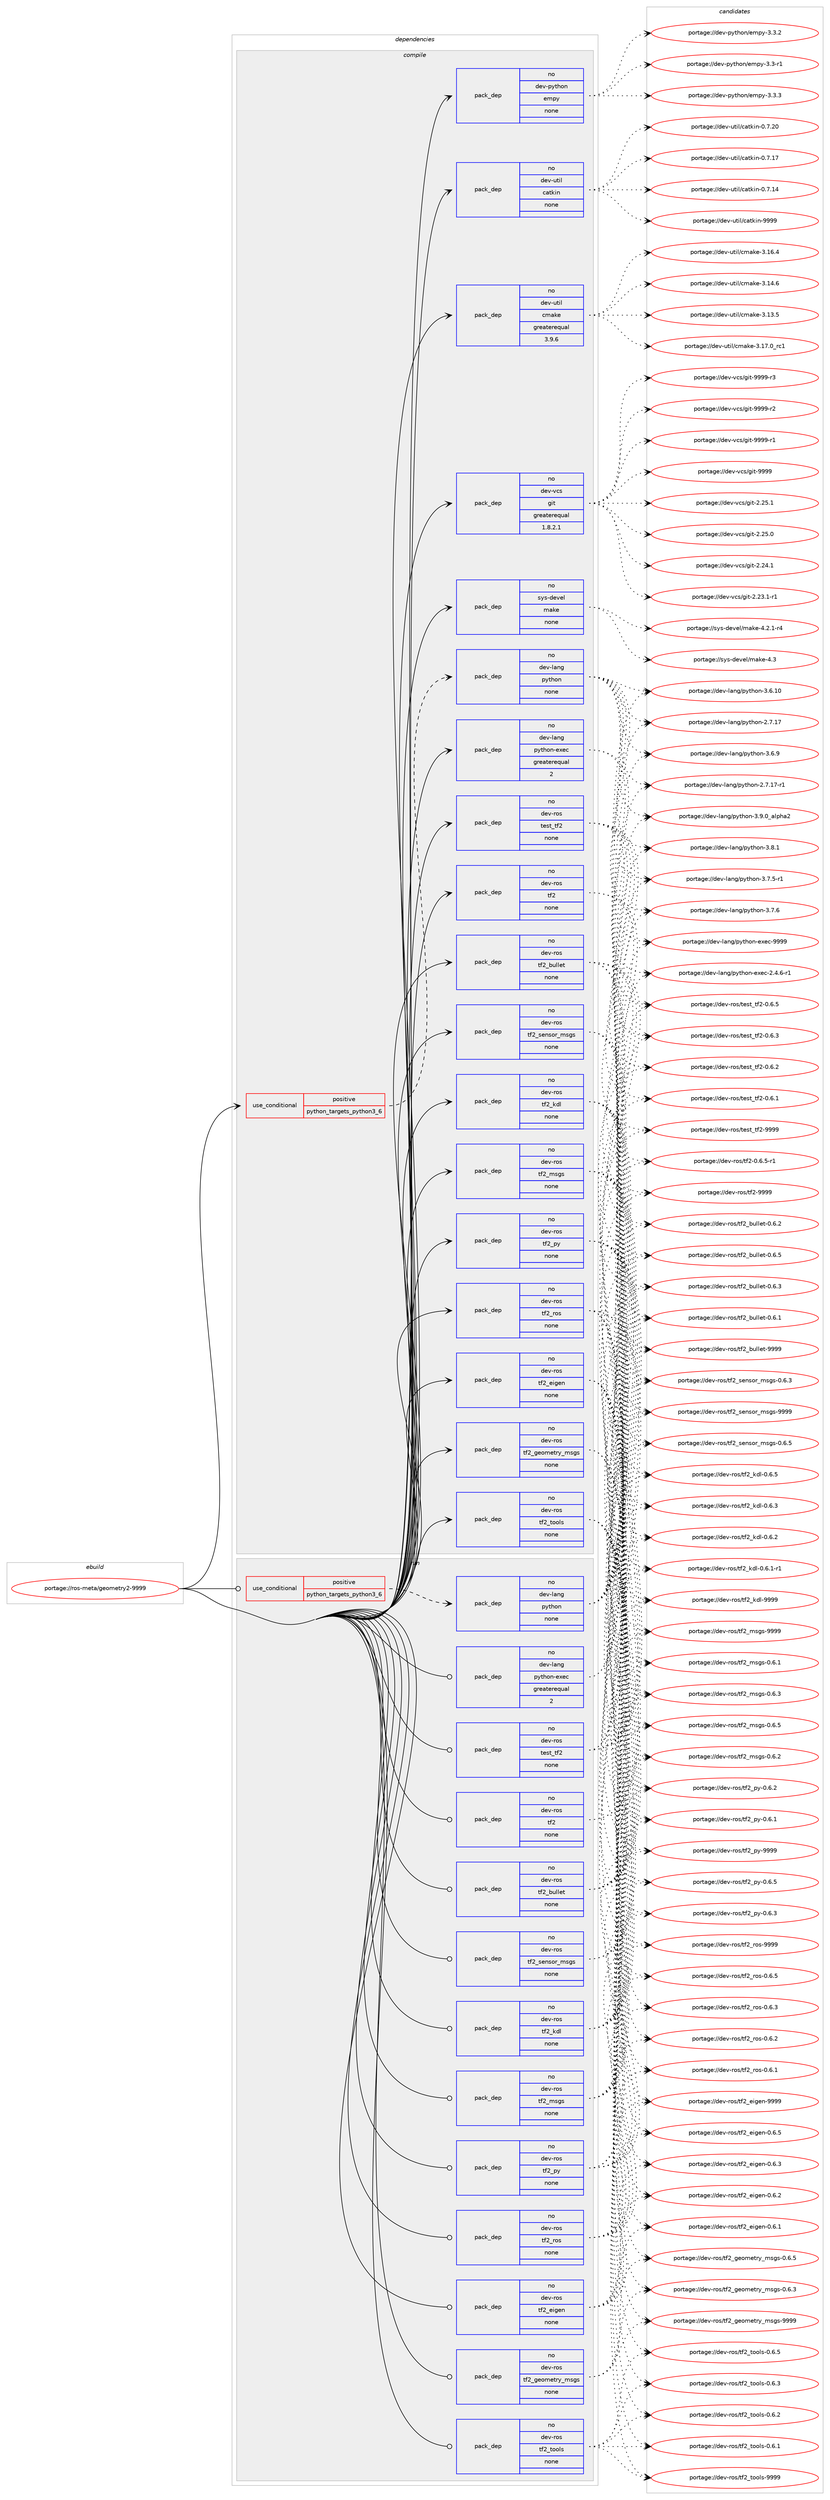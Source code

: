 digraph prolog {

# *************
# Graph options
# *************

newrank=true;
concentrate=true;
compound=true;
graph [rankdir=LR,fontname=Helvetica,fontsize=10,ranksep=1.5];#, ranksep=2.5, nodesep=0.2];
edge  [arrowhead=vee];
node  [fontname=Helvetica,fontsize=10];

# **********
# The ebuild
# **********

subgraph cluster_leftcol {
color=gray;
rank=same;
label=<<i>ebuild</i>>;
id [label="portage://ros-meta/geometry2-9999", color=red, width=4, href="../ros-meta/geometry2-9999.svg"];
}

# ****************
# The dependencies
# ****************

subgraph cluster_midcol {
color=gray;
label=<<i>dependencies</i>>;
subgraph cluster_compile {
fillcolor="#eeeeee";
style=filled;
label=<<i>compile</i>>;
subgraph cond14312 {
dependency70875 [label=<<TABLE BORDER="0" CELLBORDER="1" CELLSPACING="0" CELLPADDING="4"><TR><TD ROWSPAN="3" CELLPADDING="10">use_conditional</TD></TR><TR><TD>positive</TD></TR><TR><TD>python_targets_python3_6</TD></TR></TABLE>>, shape=none, color=red];
subgraph pack55123 {
dependency70876 [label=<<TABLE BORDER="0" CELLBORDER="1" CELLSPACING="0" CELLPADDING="4" WIDTH="220"><TR><TD ROWSPAN="6" CELLPADDING="30">pack_dep</TD></TR><TR><TD WIDTH="110">no</TD></TR><TR><TD>dev-lang</TD></TR><TR><TD>python</TD></TR><TR><TD>none</TD></TR><TR><TD></TD></TR></TABLE>>, shape=none, color=blue];
}
dependency70875:e -> dependency70876:w [weight=20,style="dashed",arrowhead="vee"];
}
id:e -> dependency70875:w [weight=20,style="solid",arrowhead="vee"];
subgraph pack55124 {
dependency70877 [label=<<TABLE BORDER="0" CELLBORDER="1" CELLSPACING="0" CELLPADDING="4" WIDTH="220"><TR><TD ROWSPAN="6" CELLPADDING="30">pack_dep</TD></TR><TR><TD WIDTH="110">no</TD></TR><TR><TD>dev-lang</TD></TR><TR><TD>python-exec</TD></TR><TR><TD>greaterequal</TD></TR><TR><TD>2</TD></TR></TABLE>>, shape=none, color=blue];
}
id:e -> dependency70877:w [weight=20,style="solid",arrowhead="vee"];
subgraph pack55125 {
dependency70878 [label=<<TABLE BORDER="0" CELLBORDER="1" CELLSPACING="0" CELLPADDING="4" WIDTH="220"><TR><TD ROWSPAN="6" CELLPADDING="30">pack_dep</TD></TR><TR><TD WIDTH="110">no</TD></TR><TR><TD>dev-python</TD></TR><TR><TD>empy</TD></TR><TR><TD>none</TD></TR><TR><TD></TD></TR></TABLE>>, shape=none, color=blue];
}
id:e -> dependency70878:w [weight=20,style="solid",arrowhead="vee"];
subgraph pack55126 {
dependency70879 [label=<<TABLE BORDER="0" CELLBORDER="1" CELLSPACING="0" CELLPADDING="4" WIDTH="220"><TR><TD ROWSPAN="6" CELLPADDING="30">pack_dep</TD></TR><TR><TD WIDTH="110">no</TD></TR><TR><TD>dev-ros</TD></TR><TR><TD>test_tf2</TD></TR><TR><TD>none</TD></TR><TR><TD></TD></TR></TABLE>>, shape=none, color=blue];
}
id:e -> dependency70879:w [weight=20,style="solid",arrowhead="vee"];
subgraph pack55127 {
dependency70880 [label=<<TABLE BORDER="0" CELLBORDER="1" CELLSPACING="0" CELLPADDING="4" WIDTH="220"><TR><TD ROWSPAN="6" CELLPADDING="30">pack_dep</TD></TR><TR><TD WIDTH="110">no</TD></TR><TR><TD>dev-ros</TD></TR><TR><TD>tf2</TD></TR><TR><TD>none</TD></TR><TR><TD></TD></TR></TABLE>>, shape=none, color=blue];
}
id:e -> dependency70880:w [weight=20,style="solid",arrowhead="vee"];
subgraph pack55128 {
dependency70881 [label=<<TABLE BORDER="0" CELLBORDER="1" CELLSPACING="0" CELLPADDING="4" WIDTH="220"><TR><TD ROWSPAN="6" CELLPADDING="30">pack_dep</TD></TR><TR><TD WIDTH="110">no</TD></TR><TR><TD>dev-ros</TD></TR><TR><TD>tf2_bullet</TD></TR><TR><TD>none</TD></TR><TR><TD></TD></TR></TABLE>>, shape=none, color=blue];
}
id:e -> dependency70881:w [weight=20,style="solid",arrowhead="vee"];
subgraph pack55129 {
dependency70882 [label=<<TABLE BORDER="0" CELLBORDER="1" CELLSPACING="0" CELLPADDING="4" WIDTH="220"><TR><TD ROWSPAN="6" CELLPADDING="30">pack_dep</TD></TR><TR><TD WIDTH="110">no</TD></TR><TR><TD>dev-ros</TD></TR><TR><TD>tf2_eigen</TD></TR><TR><TD>none</TD></TR><TR><TD></TD></TR></TABLE>>, shape=none, color=blue];
}
id:e -> dependency70882:w [weight=20,style="solid",arrowhead="vee"];
subgraph pack55130 {
dependency70883 [label=<<TABLE BORDER="0" CELLBORDER="1" CELLSPACING="0" CELLPADDING="4" WIDTH="220"><TR><TD ROWSPAN="6" CELLPADDING="30">pack_dep</TD></TR><TR><TD WIDTH="110">no</TD></TR><TR><TD>dev-ros</TD></TR><TR><TD>tf2_geometry_msgs</TD></TR><TR><TD>none</TD></TR><TR><TD></TD></TR></TABLE>>, shape=none, color=blue];
}
id:e -> dependency70883:w [weight=20,style="solid",arrowhead="vee"];
subgraph pack55131 {
dependency70884 [label=<<TABLE BORDER="0" CELLBORDER="1" CELLSPACING="0" CELLPADDING="4" WIDTH="220"><TR><TD ROWSPAN="6" CELLPADDING="30">pack_dep</TD></TR><TR><TD WIDTH="110">no</TD></TR><TR><TD>dev-ros</TD></TR><TR><TD>tf2_kdl</TD></TR><TR><TD>none</TD></TR><TR><TD></TD></TR></TABLE>>, shape=none, color=blue];
}
id:e -> dependency70884:w [weight=20,style="solid",arrowhead="vee"];
subgraph pack55132 {
dependency70885 [label=<<TABLE BORDER="0" CELLBORDER="1" CELLSPACING="0" CELLPADDING="4" WIDTH="220"><TR><TD ROWSPAN="6" CELLPADDING="30">pack_dep</TD></TR><TR><TD WIDTH="110">no</TD></TR><TR><TD>dev-ros</TD></TR><TR><TD>tf2_msgs</TD></TR><TR><TD>none</TD></TR><TR><TD></TD></TR></TABLE>>, shape=none, color=blue];
}
id:e -> dependency70885:w [weight=20,style="solid",arrowhead="vee"];
subgraph pack55133 {
dependency70886 [label=<<TABLE BORDER="0" CELLBORDER="1" CELLSPACING="0" CELLPADDING="4" WIDTH="220"><TR><TD ROWSPAN="6" CELLPADDING="30">pack_dep</TD></TR><TR><TD WIDTH="110">no</TD></TR><TR><TD>dev-ros</TD></TR><TR><TD>tf2_py</TD></TR><TR><TD>none</TD></TR><TR><TD></TD></TR></TABLE>>, shape=none, color=blue];
}
id:e -> dependency70886:w [weight=20,style="solid",arrowhead="vee"];
subgraph pack55134 {
dependency70887 [label=<<TABLE BORDER="0" CELLBORDER="1" CELLSPACING="0" CELLPADDING="4" WIDTH="220"><TR><TD ROWSPAN="6" CELLPADDING="30">pack_dep</TD></TR><TR><TD WIDTH="110">no</TD></TR><TR><TD>dev-ros</TD></TR><TR><TD>tf2_ros</TD></TR><TR><TD>none</TD></TR><TR><TD></TD></TR></TABLE>>, shape=none, color=blue];
}
id:e -> dependency70887:w [weight=20,style="solid",arrowhead="vee"];
subgraph pack55135 {
dependency70888 [label=<<TABLE BORDER="0" CELLBORDER="1" CELLSPACING="0" CELLPADDING="4" WIDTH="220"><TR><TD ROWSPAN="6" CELLPADDING="30">pack_dep</TD></TR><TR><TD WIDTH="110">no</TD></TR><TR><TD>dev-ros</TD></TR><TR><TD>tf2_sensor_msgs</TD></TR><TR><TD>none</TD></TR><TR><TD></TD></TR></TABLE>>, shape=none, color=blue];
}
id:e -> dependency70888:w [weight=20,style="solid",arrowhead="vee"];
subgraph pack55136 {
dependency70889 [label=<<TABLE BORDER="0" CELLBORDER="1" CELLSPACING="0" CELLPADDING="4" WIDTH="220"><TR><TD ROWSPAN="6" CELLPADDING="30">pack_dep</TD></TR><TR><TD WIDTH="110">no</TD></TR><TR><TD>dev-ros</TD></TR><TR><TD>tf2_tools</TD></TR><TR><TD>none</TD></TR><TR><TD></TD></TR></TABLE>>, shape=none, color=blue];
}
id:e -> dependency70889:w [weight=20,style="solid",arrowhead="vee"];
subgraph pack55137 {
dependency70890 [label=<<TABLE BORDER="0" CELLBORDER="1" CELLSPACING="0" CELLPADDING="4" WIDTH="220"><TR><TD ROWSPAN="6" CELLPADDING="30">pack_dep</TD></TR><TR><TD WIDTH="110">no</TD></TR><TR><TD>dev-util</TD></TR><TR><TD>catkin</TD></TR><TR><TD>none</TD></TR><TR><TD></TD></TR></TABLE>>, shape=none, color=blue];
}
id:e -> dependency70890:w [weight=20,style="solid",arrowhead="vee"];
subgraph pack55138 {
dependency70891 [label=<<TABLE BORDER="0" CELLBORDER="1" CELLSPACING="0" CELLPADDING="4" WIDTH="220"><TR><TD ROWSPAN="6" CELLPADDING="30">pack_dep</TD></TR><TR><TD WIDTH="110">no</TD></TR><TR><TD>dev-util</TD></TR><TR><TD>cmake</TD></TR><TR><TD>greaterequal</TD></TR><TR><TD>3.9.6</TD></TR></TABLE>>, shape=none, color=blue];
}
id:e -> dependency70891:w [weight=20,style="solid",arrowhead="vee"];
subgraph pack55139 {
dependency70892 [label=<<TABLE BORDER="0" CELLBORDER="1" CELLSPACING="0" CELLPADDING="4" WIDTH="220"><TR><TD ROWSPAN="6" CELLPADDING="30">pack_dep</TD></TR><TR><TD WIDTH="110">no</TD></TR><TR><TD>dev-vcs</TD></TR><TR><TD>git</TD></TR><TR><TD>greaterequal</TD></TR><TR><TD>1.8.2.1</TD></TR></TABLE>>, shape=none, color=blue];
}
id:e -> dependency70892:w [weight=20,style="solid",arrowhead="vee"];
subgraph pack55140 {
dependency70893 [label=<<TABLE BORDER="0" CELLBORDER="1" CELLSPACING="0" CELLPADDING="4" WIDTH="220"><TR><TD ROWSPAN="6" CELLPADDING="30">pack_dep</TD></TR><TR><TD WIDTH="110">no</TD></TR><TR><TD>sys-devel</TD></TR><TR><TD>make</TD></TR><TR><TD>none</TD></TR><TR><TD></TD></TR></TABLE>>, shape=none, color=blue];
}
id:e -> dependency70893:w [weight=20,style="solid",arrowhead="vee"];
}
subgraph cluster_compileandrun {
fillcolor="#eeeeee";
style=filled;
label=<<i>compile and run</i>>;
}
subgraph cluster_run {
fillcolor="#eeeeee";
style=filled;
label=<<i>run</i>>;
subgraph cond14313 {
dependency70894 [label=<<TABLE BORDER="0" CELLBORDER="1" CELLSPACING="0" CELLPADDING="4"><TR><TD ROWSPAN="3" CELLPADDING="10">use_conditional</TD></TR><TR><TD>positive</TD></TR><TR><TD>python_targets_python3_6</TD></TR></TABLE>>, shape=none, color=red];
subgraph pack55141 {
dependency70895 [label=<<TABLE BORDER="0" CELLBORDER="1" CELLSPACING="0" CELLPADDING="4" WIDTH="220"><TR><TD ROWSPAN="6" CELLPADDING="30">pack_dep</TD></TR><TR><TD WIDTH="110">no</TD></TR><TR><TD>dev-lang</TD></TR><TR><TD>python</TD></TR><TR><TD>none</TD></TR><TR><TD></TD></TR></TABLE>>, shape=none, color=blue];
}
dependency70894:e -> dependency70895:w [weight=20,style="dashed",arrowhead="vee"];
}
id:e -> dependency70894:w [weight=20,style="solid",arrowhead="odot"];
subgraph pack55142 {
dependency70896 [label=<<TABLE BORDER="0" CELLBORDER="1" CELLSPACING="0" CELLPADDING="4" WIDTH="220"><TR><TD ROWSPAN="6" CELLPADDING="30">pack_dep</TD></TR><TR><TD WIDTH="110">no</TD></TR><TR><TD>dev-lang</TD></TR><TR><TD>python-exec</TD></TR><TR><TD>greaterequal</TD></TR><TR><TD>2</TD></TR></TABLE>>, shape=none, color=blue];
}
id:e -> dependency70896:w [weight=20,style="solid",arrowhead="odot"];
subgraph pack55143 {
dependency70897 [label=<<TABLE BORDER="0" CELLBORDER="1" CELLSPACING="0" CELLPADDING="4" WIDTH="220"><TR><TD ROWSPAN="6" CELLPADDING="30">pack_dep</TD></TR><TR><TD WIDTH="110">no</TD></TR><TR><TD>dev-ros</TD></TR><TR><TD>test_tf2</TD></TR><TR><TD>none</TD></TR><TR><TD></TD></TR></TABLE>>, shape=none, color=blue];
}
id:e -> dependency70897:w [weight=20,style="solid",arrowhead="odot"];
subgraph pack55144 {
dependency70898 [label=<<TABLE BORDER="0" CELLBORDER="1" CELLSPACING="0" CELLPADDING="4" WIDTH="220"><TR><TD ROWSPAN="6" CELLPADDING="30">pack_dep</TD></TR><TR><TD WIDTH="110">no</TD></TR><TR><TD>dev-ros</TD></TR><TR><TD>tf2</TD></TR><TR><TD>none</TD></TR><TR><TD></TD></TR></TABLE>>, shape=none, color=blue];
}
id:e -> dependency70898:w [weight=20,style="solid",arrowhead="odot"];
subgraph pack55145 {
dependency70899 [label=<<TABLE BORDER="0" CELLBORDER="1" CELLSPACING="0" CELLPADDING="4" WIDTH="220"><TR><TD ROWSPAN="6" CELLPADDING="30">pack_dep</TD></TR><TR><TD WIDTH="110">no</TD></TR><TR><TD>dev-ros</TD></TR><TR><TD>tf2_bullet</TD></TR><TR><TD>none</TD></TR><TR><TD></TD></TR></TABLE>>, shape=none, color=blue];
}
id:e -> dependency70899:w [weight=20,style="solid",arrowhead="odot"];
subgraph pack55146 {
dependency70900 [label=<<TABLE BORDER="0" CELLBORDER="1" CELLSPACING="0" CELLPADDING="4" WIDTH="220"><TR><TD ROWSPAN="6" CELLPADDING="30">pack_dep</TD></TR><TR><TD WIDTH="110">no</TD></TR><TR><TD>dev-ros</TD></TR><TR><TD>tf2_eigen</TD></TR><TR><TD>none</TD></TR><TR><TD></TD></TR></TABLE>>, shape=none, color=blue];
}
id:e -> dependency70900:w [weight=20,style="solid",arrowhead="odot"];
subgraph pack55147 {
dependency70901 [label=<<TABLE BORDER="0" CELLBORDER="1" CELLSPACING="0" CELLPADDING="4" WIDTH="220"><TR><TD ROWSPAN="6" CELLPADDING="30">pack_dep</TD></TR><TR><TD WIDTH="110">no</TD></TR><TR><TD>dev-ros</TD></TR><TR><TD>tf2_geometry_msgs</TD></TR><TR><TD>none</TD></TR><TR><TD></TD></TR></TABLE>>, shape=none, color=blue];
}
id:e -> dependency70901:w [weight=20,style="solid",arrowhead="odot"];
subgraph pack55148 {
dependency70902 [label=<<TABLE BORDER="0" CELLBORDER="1" CELLSPACING="0" CELLPADDING="4" WIDTH="220"><TR><TD ROWSPAN="6" CELLPADDING="30">pack_dep</TD></TR><TR><TD WIDTH="110">no</TD></TR><TR><TD>dev-ros</TD></TR><TR><TD>tf2_kdl</TD></TR><TR><TD>none</TD></TR><TR><TD></TD></TR></TABLE>>, shape=none, color=blue];
}
id:e -> dependency70902:w [weight=20,style="solid",arrowhead="odot"];
subgraph pack55149 {
dependency70903 [label=<<TABLE BORDER="0" CELLBORDER="1" CELLSPACING="0" CELLPADDING="4" WIDTH="220"><TR><TD ROWSPAN="6" CELLPADDING="30">pack_dep</TD></TR><TR><TD WIDTH="110">no</TD></TR><TR><TD>dev-ros</TD></TR><TR><TD>tf2_msgs</TD></TR><TR><TD>none</TD></TR><TR><TD></TD></TR></TABLE>>, shape=none, color=blue];
}
id:e -> dependency70903:w [weight=20,style="solid",arrowhead="odot"];
subgraph pack55150 {
dependency70904 [label=<<TABLE BORDER="0" CELLBORDER="1" CELLSPACING="0" CELLPADDING="4" WIDTH="220"><TR><TD ROWSPAN="6" CELLPADDING="30">pack_dep</TD></TR><TR><TD WIDTH="110">no</TD></TR><TR><TD>dev-ros</TD></TR><TR><TD>tf2_py</TD></TR><TR><TD>none</TD></TR><TR><TD></TD></TR></TABLE>>, shape=none, color=blue];
}
id:e -> dependency70904:w [weight=20,style="solid",arrowhead="odot"];
subgraph pack55151 {
dependency70905 [label=<<TABLE BORDER="0" CELLBORDER="1" CELLSPACING="0" CELLPADDING="4" WIDTH="220"><TR><TD ROWSPAN="6" CELLPADDING="30">pack_dep</TD></TR><TR><TD WIDTH="110">no</TD></TR><TR><TD>dev-ros</TD></TR><TR><TD>tf2_ros</TD></TR><TR><TD>none</TD></TR><TR><TD></TD></TR></TABLE>>, shape=none, color=blue];
}
id:e -> dependency70905:w [weight=20,style="solid",arrowhead="odot"];
subgraph pack55152 {
dependency70906 [label=<<TABLE BORDER="0" CELLBORDER="1" CELLSPACING="0" CELLPADDING="4" WIDTH="220"><TR><TD ROWSPAN="6" CELLPADDING="30">pack_dep</TD></TR><TR><TD WIDTH="110">no</TD></TR><TR><TD>dev-ros</TD></TR><TR><TD>tf2_sensor_msgs</TD></TR><TR><TD>none</TD></TR><TR><TD></TD></TR></TABLE>>, shape=none, color=blue];
}
id:e -> dependency70906:w [weight=20,style="solid",arrowhead="odot"];
subgraph pack55153 {
dependency70907 [label=<<TABLE BORDER="0" CELLBORDER="1" CELLSPACING="0" CELLPADDING="4" WIDTH="220"><TR><TD ROWSPAN="6" CELLPADDING="30">pack_dep</TD></TR><TR><TD WIDTH="110">no</TD></TR><TR><TD>dev-ros</TD></TR><TR><TD>tf2_tools</TD></TR><TR><TD>none</TD></TR><TR><TD></TD></TR></TABLE>>, shape=none, color=blue];
}
id:e -> dependency70907:w [weight=20,style="solid",arrowhead="odot"];
}
}

# **************
# The candidates
# **************

subgraph cluster_choices {
rank=same;
color=gray;
label=<<i>candidates</i>>;

subgraph choice55123 {
color=black;
nodesep=1;
choice10010111845108971101034711212111610411111045514657464895971081121049750 [label="portage://dev-lang/python-3.9.0_alpha2", color=red, width=4,href="../dev-lang/python-3.9.0_alpha2.svg"];
choice100101118451089711010347112121116104111110455146564649 [label="portage://dev-lang/python-3.8.1", color=red, width=4,href="../dev-lang/python-3.8.1.svg"];
choice100101118451089711010347112121116104111110455146554654 [label="portage://dev-lang/python-3.7.6", color=red, width=4,href="../dev-lang/python-3.7.6.svg"];
choice1001011184510897110103471121211161041111104551465546534511449 [label="portage://dev-lang/python-3.7.5-r1", color=red, width=4,href="../dev-lang/python-3.7.5-r1.svg"];
choice100101118451089711010347112121116104111110455146544657 [label="portage://dev-lang/python-3.6.9", color=red, width=4,href="../dev-lang/python-3.6.9.svg"];
choice10010111845108971101034711212111610411111045514654464948 [label="portage://dev-lang/python-3.6.10", color=red, width=4,href="../dev-lang/python-3.6.10.svg"];
choice100101118451089711010347112121116104111110455046554649554511449 [label="portage://dev-lang/python-2.7.17-r1", color=red, width=4,href="../dev-lang/python-2.7.17-r1.svg"];
choice10010111845108971101034711212111610411111045504655464955 [label="portage://dev-lang/python-2.7.17", color=red, width=4,href="../dev-lang/python-2.7.17.svg"];
dependency70876:e -> choice10010111845108971101034711212111610411111045514657464895971081121049750:w [style=dotted,weight="100"];
dependency70876:e -> choice100101118451089711010347112121116104111110455146564649:w [style=dotted,weight="100"];
dependency70876:e -> choice100101118451089711010347112121116104111110455146554654:w [style=dotted,weight="100"];
dependency70876:e -> choice1001011184510897110103471121211161041111104551465546534511449:w [style=dotted,weight="100"];
dependency70876:e -> choice100101118451089711010347112121116104111110455146544657:w [style=dotted,weight="100"];
dependency70876:e -> choice10010111845108971101034711212111610411111045514654464948:w [style=dotted,weight="100"];
dependency70876:e -> choice100101118451089711010347112121116104111110455046554649554511449:w [style=dotted,weight="100"];
dependency70876:e -> choice10010111845108971101034711212111610411111045504655464955:w [style=dotted,weight="100"];
}
subgraph choice55124 {
color=black;
nodesep=1;
choice10010111845108971101034711212111610411111045101120101994557575757 [label="portage://dev-lang/python-exec-9999", color=red, width=4,href="../dev-lang/python-exec-9999.svg"];
choice10010111845108971101034711212111610411111045101120101994550465246544511449 [label="portage://dev-lang/python-exec-2.4.6-r1", color=red, width=4,href="../dev-lang/python-exec-2.4.6-r1.svg"];
dependency70877:e -> choice10010111845108971101034711212111610411111045101120101994557575757:w [style=dotted,weight="100"];
dependency70877:e -> choice10010111845108971101034711212111610411111045101120101994550465246544511449:w [style=dotted,weight="100"];
}
subgraph choice55125 {
color=black;
nodesep=1;
choice1001011184511212111610411111047101109112121455146514651 [label="portage://dev-python/empy-3.3.3", color=red, width=4,href="../dev-python/empy-3.3.3.svg"];
choice1001011184511212111610411111047101109112121455146514650 [label="portage://dev-python/empy-3.3.2", color=red, width=4,href="../dev-python/empy-3.3.2.svg"];
choice1001011184511212111610411111047101109112121455146514511449 [label="portage://dev-python/empy-3.3-r1", color=red, width=4,href="../dev-python/empy-3.3-r1.svg"];
dependency70878:e -> choice1001011184511212111610411111047101109112121455146514651:w [style=dotted,weight="100"];
dependency70878:e -> choice1001011184511212111610411111047101109112121455146514650:w [style=dotted,weight="100"];
dependency70878:e -> choice1001011184511212111610411111047101109112121455146514511449:w [style=dotted,weight="100"];
}
subgraph choice55126 {
color=black;
nodesep=1;
choice100101118451141111154711610111511695116102504557575757 [label="portage://dev-ros/test_tf2-9999", color=red, width=4,href="../dev-ros/test_tf2-9999.svg"];
choice10010111845114111115471161011151169511610250454846544653 [label="portage://dev-ros/test_tf2-0.6.5", color=red, width=4,href="../dev-ros/test_tf2-0.6.5.svg"];
choice10010111845114111115471161011151169511610250454846544651 [label="portage://dev-ros/test_tf2-0.6.3", color=red, width=4,href="../dev-ros/test_tf2-0.6.3.svg"];
choice10010111845114111115471161011151169511610250454846544650 [label="portage://dev-ros/test_tf2-0.6.2", color=red, width=4,href="../dev-ros/test_tf2-0.6.2.svg"];
choice10010111845114111115471161011151169511610250454846544649 [label="portage://dev-ros/test_tf2-0.6.1", color=red, width=4,href="../dev-ros/test_tf2-0.6.1.svg"];
dependency70879:e -> choice100101118451141111154711610111511695116102504557575757:w [style=dotted,weight="100"];
dependency70879:e -> choice10010111845114111115471161011151169511610250454846544653:w [style=dotted,weight="100"];
dependency70879:e -> choice10010111845114111115471161011151169511610250454846544651:w [style=dotted,weight="100"];
dependency70879:e -> choice10010111845114111115471161011151169511610250454846544650:w [style=dotted,weight="100"];
dependency70879:e -> choice10010111845114111115471161011151169511610250454846544649:w [style=dotted,weight="100"];
}
subgraph choice55127 {
color=black;
nodesep=1;
choice1001011184511411111547116102504557575757 [label="portage://dev-ros/tf2-9999", color=red, width=4,href="../dev-ros/tf2-9999.svg"];
choice1001011184511411111547116102504548465446534511449 [label="portage://dev-ros/tf2-0.6.5-r1", color=red, width=4,href="../dev-ros/tf2-0.6.5-r1.svg"];
dependency70880:e -> choice1001011184511411111547116102504557575757:w [style=dotted,weight="100"];
dependency70880:e -> choice1001011184511411111547116102504548465446534511449:w [style=dotted,weight="100"];
}
subgraph choice55128 {
color=black;
nodesep=1;
choice10010111845114111115471161025095981171081081011164557575757 [label="portage://dev-ros/tf2_bullet-9999", color=red, width=4,href="../dev-ros/tf2_bullet-9999.svg"];
choice1001011184511411111547116102509598117108108101116454846544653 [label="portage://dev-ros/tf2_bullet-0.6.5", color=red, width=4,href="../dev-ros/tf2_bullet-0.6.5.svg"];
choice1001011184511411111547116102509598117108108101116454846544651 [label="portage://dev-ros/tf2_bullet-0.6.3", color=red, width=4,href="../dev-ros/tf2_bullet-0.6.3.svg"];
choice1001011184511411111547116102509598117108108101116454846544650 [label="portage://dev-ros/tf2_bullet-0.6.2", color=red, width=4,href="../dev-ros/tf2_bullet-0.6.2.svg"];
choice1001011184511411111547116102509598117108108101116454846544649 [label="portage://dev-ros/tf2_bullet-0.6.1", color=red, width=4,href="../dev-ros/tf2_bullet-0.6.1.svg"];
dependency70881:e -> choice10010111845114111115471161025095981171081081011164557575757:w [style=dotted,weight="100"];
dependency70881:e -> choice1001011184511411111547116102509598117108108101116454846544653:w [style=dotted,weight="100"];
dependency70881:e -> choice1001011184511411111547116102509598117108108101116454846544651:w [style=dotted,weight="100"];
dependency70881:e -> choice1001011184511411111547116102509598117108108101116454846544650:w [style=dotted,weight="100"];
dependency70881:e -> choice1001011184511411111547116102509598117108108101116454846544649:w [style=dotted,weight="100"];
}
subgraph choice55129 {
color=black;
nodesep=1;
choice100101118451141111154711610250951011051031011104557575757 [label="portage://dev-ros/tf2_eigen-9999", color=red, width=4,href="../dev-ros/tf2_eigen-9999.svg"];
choice10010111845114111115471161025095101105103101110454846544653 [label="portage://dev-ros/tf2_eigen-0.6.5", color=red, width=4,href="../dev-ros/tf2_eigen-0.6.5.svg"];
choice10010111845114111115471161025095101105103101110454846544651 [label="portage://dev-ros/tf2_eigen-0.6.3", color=red, width=4,href="../dev-ros/tf2_eigen-0.6.3.svg"];
choice10010111845114111115471161025095101105103101110454846544650 [label="portage://dev-ros/tf2_eigen-0.6.2", color=red, width=4,href="../dev-ros/tf2_eigen-0.6.2.svg"];
choice10010111845114111115471161025095101105103101110454846544649 [label="portage://dev-ros/tf2_eigen-0.6.1", color=red, width=4,href="../dev-ros/tf2_eigen-0.6.1.svg"];
dependency70882:e -> choice100101118451141111154711610250951011051031011104557575757:w [style=dotted,weight="100"];
dependency70882:e -> choice10010111845114111115471161025095101105103101110454846544653:w [style=dotted,weight="100"];
dependency70882:e -> choice10010111845114111115471161025095101105103101110454846544651:w [style=dotted,weight="100"];
dependency70882:e -> choice10010111845114111115471161025095101105103101110454846544650:w [style=dotted,weight="100"];
dependency70882:e -> choice10010111845114111115471161025095101105103101110454846544649:w [style=dotted,weight="100"];
}
subgraph choice55130 {
color=black;
nodesep=1;
choice10010111845114111115471161025095103101111109101116114121951091151031154557575757 [label="portage://dev-ros/tf2_geometry_msgs-9999", color=red, width=4,href="../dev-ros/tf2_geometry_msgs-9999.svg"];
choice1001011184511411111547116102509510310111110910111611412195109115103115454846544653 [label="portage://dev-ros/tf2_geometry_msgs-0.6.5", color=red, width=4,href="../dev-ros/tf2_geometry_msgs-0.6.5.svg"];
choice1001011184511411111547116102509510310111110910111611412195109115103115454846544651 [label="portage://dev-ros/tf2_geometry_msgs-0.6.3", color=red, width=4,href="../dev-ros/tf2_geometry_msgs-0.6.3.svg"];
dependency70883:e -> choice10010111845114111115471161025095103101111109101116114121951091151031154557575757:w [style=dotted,weight="100"];
dependency70883:e -> choice1001011184511411111547116102509510310111110910111611412195109115103115454846544653:w [style=dotted,weight="100"];
dependency70883:e -> choice1001011184511411111547116102509510310111110910111611412195109115103115454846544651:w [style=dotted,weight="100"];
}
subgraph choice55131 {
color=black;
nodesep=1;
choice100101118451141111154711610250951071001084557575757 [label="portage://dev-ros/tf2_kdl-9999", color=red, width=4,href="../dev-ros/tf2_kdl-9999.svg"];
choice10010111845114111115471161025095107100108454846544653 [label="portage://dev-ros/tf2_kdl-0.6.5", color=red, width=4,href="../dev-ros/tf2_kdl-0.6.5.svg"];
choice10010111845114111115471161025095107100108454846544651 [label="portage://dev-ros/tf2_kdl-0.6.3", color=red, width=4,href="../dev-ros/tf2_kdl-0.6.3.svg"];
choice10010111845114111115471161025095107100108454846544650 [label="portage://dev-ros/tf2_kdl-0.6.2", color=red, width=4,href="../dev-ros/tf2_kdl-0.6.2.svg"];
choice100101118451141111154711610250951071001084548465446494511449 [label="portage://dev-ros/tf2_kdl-0.6.1-r1", color=red, width=4,href="../dev-ros/tf2_kdl-0.6.1-r1.svg"];
dependency70884:e -> choice100101118451141111154711610250951071001084557575757:w [style=dotted,weight="100"];
dependency70884:e -> choice10010111845114111115471161025095107100108454846544653:w [style=dotted,weight="100"];
dependency70884:e -> choice10010111845114111115471161025095107100108454846544651:w [style=dotted,weight="100"];
dependency70884:e -> choice10010111845114111115471161025095107100108454846544650:w [style=dotted,weight="100"];
dependency70884:e -> choice100101118451141111154711610250951071001084548465446494511449:w [style=dotted,weight="100"];
}
subgraph choice55132 {
color=black;
nodesep=1;
choice100101118451141111154711610250951091151031154557575757 [label="portage://dev-ros/tf2_msgs-9999", color=red, width=4,href="../dev-ros/tf2_msgs-9999.svg"];
choice10010111845114111115471161025095109115103115454846544653 [label="portage://dev-ros/tf2_msgs-0.6.5", color=red, width=4,href="../dev-ros/tf2_msgs-0.6.5.svg"];
choice10010111845114111115471161025095109115103115454846544651 [label="portage://dev-ros/tf2_msgs-0.6.3", color=red, width=4,href="../dev-ros/tf2_msgs-0.6.3.svg"];
choice10010111845114111115471161025095109115103115454846544650 [label="portage://dev-ros/tf2_msgs-0.6.2", color=red, width=4,href="../dev-ros/tf2_msgs-0.6.2.svg"];
choice10010111845114111115471161025095109115103115454846544649 [label="portage://dev-ros/tf2_msgs-0.6.1", color=red, width=4,href="../dev-ros/tf2_msgs-0.6.1.svg"];
dependency70885:e -> choice100101118451141111154711610250951091151031154557575757:w [style=dotted,weight="100"];
dependency70885:e -> choice10010111845114111115471161025095109115103115454846544653:w [style=dotted,weight="100"];
dependency70885:e -> choice10010111845114111115471161025095109115103115454846544651:w [style=dotted,weight="100"];
dependency70885:e -> choice10010111845114111115471161025095109115103115454846544650:w [style=dotted,weight="100"];
dependency70885:e -> choice10010111845114111115471161025095109115103115454846544649:w [style=dotted,weight="100"];
}
subgraph choice55133 {
color=black;
nodesep=1;
choice100101118451141111154711610250951121214557575757 [label="portage://dev-ros/tf2_py-9999", color=red, width=4,href="../dev-ros/tf2_py-9999.svg"];
choice10010111845114111115471161025095112121454846544653 [label="portage://dev-ros/tf2_py-0.6.5", color=red, width=4,href="../dev-ros/tf2_py-0.6.5.svg"];
choice10010111845114111115471161025095112121454846544651 [label="portage://dev-ros/tf2_py-0.6.3", color=red, width=4,href="../dev-ros/tf2_py-0.6.3.svg"];
choice10010111845114111115471161025095112121454846544650 [label="portage://dev-ros/tf2_py-0.6.2", color=red, width=4,href="../dev-ros/tf2_py-0.6.2.svg"];
choice10010111845114111115471161025095112121454846544649 [label="portage://dev-ros/tf2_py-0.6.1", color=red, width=4,href="../dev-ros/tf2_py-0.6.1.svg"];
dependency70886:e -> choice100101118451141111154711610250951121214557575757:w [style=dotted,weight="100"];
dependency70886:e -> choice10010111845114111115471161025095112121454846544653:w [style=dotted,weight="100"];
dependency70886:e -> choice10010111845114111115471161025095112121454846544651:w [style=dotted,weight="100"];
dependency70886:e -> choice10010111845114111115471161025095112121454846544650:w [style=dotted,weight="100"];
dependency70886:e -> choice10010111845114111115471161025095112121454846544649:w [style=dotted,weight="100"];
}
subgraph choice55134 {
color=black;
nodesep=1;
choice100101118451141111154711610250951141111154557575757 [label="portage://dev-ros/tf2_ros-9999", color=red, width=4,href="../dev-ros/tf2_ros-9999.svg"];
choice10010111845114111115471161025095114111115454846544653 [label="portage://dev-ros/tf2_ros-0.6.5", color=red, width=4,href="../dev-ros/tf2_ros-0.6.5.svg"];
choice10010111845114111115471161025095114111115454846544651 [label="portage://dev-ros/tf2_ros-0.6.3", color=red, width=4,href="../dev-ros/tf2_ros-0.6.3.svg"];
choice10010111845114111115471161025095114111115454846544650 [label="portage://dev-ros/tf2_ros-0.6.2", color=red, width=4,href="../dev-ros/tf2_ros-0.6.2.svg"];
choice10010111845114111115471161025095114111115454846544649 [label="portage://dev-ros/tf2_ros-0.6.1", color=red, width=4,href="../dev-ros/tf2_ros-0.6.1.svg"];
dependency70887:e -> choice100101118451141111154711610250951141111154557575757:w [style=dotted,weight="100"];
dependency70887:e -> choice10010111845114111115471161025095114111115454846544653:w [style=dotted,weight="100"];
dependency70887:e -> choice10010111845114111115471161025095114111115454846544651:w [style=dotted,weight="100"];
dependency70887:e -> choice10010111845114111115471161025095114111115454846544650:w [style=dotted,weight="100"];
dependency70887:e -> choice10010111845114111115471161025095114111115454846544649:w [style=dotted,weight="100"];
}
subgraph choice55135 {
color=black;
nodesep=1;
choice10010111845114111115471161025095115101110115111114951091151031154557575757 [label="portage://dev-ros/tf2_sensor_msgs-9999", color=red, width=4,href="../dev-ros/tf2_sensor_msgs-9999.svg"];
choice1001011184511411111547116102509511510111011511111495109115103115454846544653 [label="portage://dev-ros/tf2_sensor_msgs-0.6.5", color=red, width=4,href="../dev-ros/tf2_sensor_msgs-0.6.5.svg"];
choice1001011184511411111547116102509511510111011511111495109115103115454846544651 [label="portage://dev-ros/tf2_sensor_msgs-0.6.3", color=red, width=4,href="../dev-ros/tf2_sensor_msgs-0.6.3.svg"];
dependency70888:e -> choice10010111845114111115471161025095115101110115111114951091151031154557575757:w [style=dotted,weight="100"];
dependency70888:e -> choice1001011184511411111547116102509511510111011511111495109115103115454846544653:w [style=dotted,weight="100"];
dependency70888:e -> choice1001011184511411111547116102509511510111011511111495109115103115454846544651:w [style=dotted,weight="100"];
}
subgraph choice55136 {
color=black;
nodesep=1;
choice100101118451141111154711610250951161111111081154557575757 [label="portage://dev-ros/tf2_tools-9999", color=red, width=4,href="../dev-ros/tf2_tools-9999.svg"];
choice10010111845114111115471161025095116111111108115454846544653 [label="portage://dev-ros/tf2_tools-0.6.5", color=red, width=4,href="../dev-ros/tf2_tools-0.6.5.svg"];
choice10010111845114111115471161025095116111111108115454846544651 [label="portage://dev-ros/tf2_tools-0.6.3", color=red, width=4,href="../dev-ros/tf2_tools-0.6.3.svg"];
choice10010111845114111115471161025095116111111108115454846544650 [label="portage://dev-ros/tf2_tools-0.6.2", color=red, width=4,href="../dev-ros/tf2_tools-0.6.2.svg"];
choice10010111845114111115471161025095116111111108115454846544649 [label="portage://dev-ros/tf2_tools-0.6.1", color=red, width=4,href="../dev-ros/tf2_tools-0.6.1.svg"];
dependency70889:e -> choice100101118451141111154711610250951161111111081154557575757:w [style=dotted,weight="100"];
dependency70889:e -> choice10010111845114111115471161025095116111111108115454846544653:w [style=dotted,weight="100"];
dependency70889:e -> choice10010111845114111115471161025095116111111108115454846544651:w [style=dotted,weight="100"];
dependency70889:e -> choice10010111845114111115471161025095116111111108115454846544650:w [style=dotted,weight="100"];
dependency70889:e -> choice10010111845114111115471161025095116111111108115454846544649:w [style=dotted,weight="100"];
}
subgraph choice55137 {
color=black;
nodesep=1;
choice100101118451171161051084799971161071051104557575757 [label="portage://dev-util/catkin-9999", color=red, width=4,href="../dev-util/catkin-9999.svg"];
choice1001011184511711610510847999711610710511045484655465048 [label="portage://dev-util/catkin-0.7.20", color=red, width=4,href="../dev-util/catkin-0.7.20.svg"];
choice1001011184511711610510847999711610710511045484655464955 [label="portage://dev-util/catkin-0.7.17", color=red, width=4,href="../dev-util/catkin-0.7.17.svg"];
choice1001011184511711610510847999711610710511045484655464952 [label="portage://dev-util/catkin-0.7.14", color=red, width=4,href="../dev-util/catkin-0.7.14.svg"];
dependency70890:e -> choice100101118451171161051084799971161071051104557575757:w [style=dotted,weight="100"];
dependency70890:e -> choice1001011184511711610510847999711610710511045484655465048:w [style=dotted,weight="100"];
dependency70890:e -> choice1001011184511711610510847999711610710511045484655464955:w [style=dotted,weight="100"];
dependency70890:e -> choice1001011184511711610510847999711610710511045484655464952:w [style=dotted,weight="100"];
}
subgraph choice55138 {
color=black;
nodesep=1;
choice1001011184511711610510847991099710710145514649554648951149949 [label="portage://dev-util/cmake-3.17.0_rc1", color=red, width=4,href="../dev-util/cmake-3.17.0_rc1.svg"];
choice1001011184511711610510847991099710710145514649544652 [label="portage://dev-util/cmake-3.16.4", color=red, width=4,href="../dev-util/cmake-3.16.4.svg"];
choice1001011184511711610510847991099710710145514649524654 [label="portage://dev-util/cmake-3.14.6", color=red, width=4,href="../dev-util/cmake-3.14.6.svg"];
choice1001011184511711610510847991099710710145514649514653 [label="portage://dev-util/cmake-3.13.5", color=red, width=4,href="../dev-util/cmake-3.13.5.svg"];
dependency70891:e -> choice1001011184511711610510847991099710710145514649554648951149949:w [style=dotted,weight="100"];
dependency70891:e -> choice1001011184511711610510847991099710710145514649544652:w [style=dotted,weight="100"];
dependency70891:e -> choice1001011184511711610510847991099710710145514649524654:w [style=dotted,weight="100"];
dependency70891:e -> choice1001011184511711610510847991099710710145514649514653:w [style=dotted,weight="100"];
}
subgraph choice55139 {
color=black;
nodesep=1;
choice10010111845118991154710310511645575757574511451 [label="portage://dev-vcs/git-9999-r3", color=red, width=4,href="../dev-vcs/git-9999-r3.svg"];
choice10010111845118991154710310511645575757574511450 [label="portage://dev-vcs/git-9999-r2", color=red, width=4,href="../dev-vcs/git-9999-r2.svg"];
choice10010111845118991154710310511645575757574511449 [label="portage://dev-vcs/git-9999-r1", color=red, width=4,href="../dev-vcs/git-9999-r1.svg"];
choice1001011184511899115471031051164557575757 [label="portage://dev-vcs/git-9999", color=red, width=4,href="../dev-vcs/git-9999.svg"];
choice10010111845118991154710310511645504650534649 [label="portage://dev-vcs/git-2.25.1", color=red, width=4,href="../dev-vcs/git-2.25.1.svg"];
choice10010111845118991154710310511645504650534648 [label="portage://dev-vcs/git-2.25.0", color=red, width=4,href="../dev-vcs/git-2.25.0.svg"];
choice10010111845118991154710310511645504650524649 [label="portage://dev-vcs/git-2.24.1", color=red, width=4,href="../dev-vcs/git-2.24.1.svg"];
choice100101118451189911547103105116455046505146494511449 [label="portage://dev-vcs/git-2.23.1-r1", color=red, width=4,href="../dev-vcs/git-2.23.1-r1.svg"];
dependency70892:e -> choice10010111845118991154710310511645575757574511451:w [style=dotted,weight="100"];
dependency70892:e -> choice10010111845118991154710310511645575757574511450:w [style=dotted,weight="100"];
dependency70892:e -> choice10010111845118991154710310511645575757574511449:w [style=dotted,weight="100"];
dependency70892:e -> choice1001011184511899115471031051164557575757:w [style=dotted,weight="100"];
dependency70892:e -> choice10010111845118991154710310511645504650534649:w [style=dotted,weight="100"];
dependency70892:e -> choice10010111845118991154710310511645504650534648:w [style=dotted,weight="100"];
dependency70892:e -> choice10010111845118991154710310511645504650524649:w [style=dotted,weight="100"];
dependency70892:e -> choice100101118451189911547103105116455046505146494511449:w [style=dotted,weight="100"];
}
subgraph choice55140 {
color=black;
nodesep=1;
choice11512111545100101118101108471099710710145524651 [label="portage://sys-devel/make-4.3", color=red, width=4,href="../sys-devel/make-4.3.svg"];
choice1151211154510010111810110847109971071014552465046494511452 [label="portage://sys-devel/make-4.2.1-r4", color=red, width=4,href="../sys-devel/make-4.2.1-r4.svg"];
dependency70893:e -> choice11512111545100101118101108471099710710145524651:w [style=dotted,weight="100"];
dependency70893:e -> choice1151211154510010111810110847109971071014552465046494511452:w [style=dotted,weight="100"];
}
subgraph choice55141 {
color=black;
nodesep=1;
choice10010111845108971101034711212111610411111045514657464895971081121049750 [label="portage://dev-lang/python-3.9.0_alpha2", color=red, width=4,href="../dev-lang/python-3.9.0_alpha2.svg"];
choice100101118451089711010347112121116104111110455146564649 [label="portage://dev-lang/python-3.8.1", color=red, width=4,href="../dev-lang/python-3.8.1.svg"];
choice100101118451089711010347112121116104111110455146554654 [label="portage://dev-lang/python-3.7.6", color=red, width=4,href="../dev-lang/python-3.7.6.svg"];
choice1001011184510897110103471121211161041111104551465546534511449 [label="portage://dev-lang/python-3.7.5-r1", color=red, width=4,href="../dev-lang/python-3.7.5-r1.svg"];
choice100101118451089711010347112121116104111110455146544657 [label="portage://dev-lang/python-3.6.9", color=red, width=4,href="../dev-lang/python-3.6.9.svg"];
choice10010111845108971101034711212111610411111045514654464948 [label="portage://dev-lang/python-3.6.10", color=red, width=4,href="../dev-lang/python-3.6.10.svg"];
choice100101118451089711010347112121116104111110455046554649554511449 [label="portage://dev-lang/python-2.7.17-r1", color=red, width=4,href="../dev-lang/python-2.7.17-r1.svg"];
choice10010111845108971101034711212111610411111045504655464955 [label="portage://dev-lang/python-2.7.17", color=red, width=4,href="../dev-lang/python-2.7.17.svg"];
dependency70895:e -> choice10010111845108971101034711212111610411111045514657464895971081121049750:w [style=dotted,weight="100"];
dependency70895:e -> choice100101118451089711010347112121116104111110455146564649:w [style=dotted,weight="100"];
dependency70895:e -> choice100101118451089711010347112121116104111110455146554654:w [style=dotted,weight="100"];
dependency70895:e -> choice1001011184510897110103471121211161041111104551465546534511449:w [style=dotted,weight="100"];
dependency70895:e -> choice100101118451089711010347112121116104111110455146544657:w [style=dotted,weight="100"];
dependency70895:e -> choice10010111845108971101034711212111610411111045514654464948:w [style=dotted,weight="100"];
dependency70895:e -> choice100101118451089711010347112121116104111110455046554649554511449:w [style=dotted,weight="100"];
dependency70895:e -> choice10010111845108971101034711212111610411111045504655464955:w [style=dotted,weight="100"];
}
subgraph choice55142 {
color=black;
nodesep=1;
choice10010111845108971101034711212111610411111045101120101994557575757 [label="portage://dev-lang/python-exec-9999", color=red, width=4,href="../dev-lang/python-exec-9999.svg"];
choice10010111845108971101034711212111610411111045101120101994550465246544511449 [label="portage://dev-lang/python-exec-2.4.6-r1", color=red, width=4,href="../dev-lang/python-exec-2.4.6-r1.svg"];
dependency70896:e -> choice10010111845108971101034711212111610411111045101120101994557575757:w [style=dotted,weight="100"];
dependency70896:e -> choice10010111845108971101034711212111610411111045101120101994550465246544511449:w [style=dotted,weight="100"];
}
subgraph choice55143 {
color=black;
nodesep=1;
choice100101118451141111154711610111511695116102504557575757 [label="portage://dev-ros/test_tf2-9999", color=red, width=4,href="../dev-ros/test_tf2-9999.svg"];
choice10010111845114111115471161011151169511610250454846544653 [label="portage://dev-ros/test_tf2-0.6.5", color=red, width=4,href="../dev-ros/test_tf2-0.6.5.svg"];
choice10010111845114111115471161011151169511610250454846544651 [label="portage://dev-ros/test_tf2-0.6.3", color=red, width=4,href="../dev-ros/test_tf2-0.6.3.svg"];
choice10010111845114111115471161011151169511610250454846544650 [label="portage://dev-ros/test_tf2-0.6.2", color=red, width=4,href="../dev-ros/test_tf2-0.6.2.svg"];
choice10010111845114111115471161011151169511610250454846544649 [label="portage://dev-ros/test_tf2-0.6.1", color=red, width=4,href="../dev-ros/test_tf2-0.6.1.svg"];
dependency70897:e -> choice100101118451141111154711610111511695116102504557575757:w [style=dotted,weight="100"];
dependency70897:e -> choice10010111845114111115471161011151169511610250454846544653:w [style=dotted,weight="100"];
dependency70897:e -> choice10010111845114111115471161011151169511610250454846544651:w [style=dotted,weight="100"];
dependency70897:e -> choice10010111845114111115471161011151169511610250454846544650:w [style=dotted,weight="100"];
dependency70897:e -> choice10010111845114111115471161011151169511610250454846544649:w [style=dotted,weight="100"];
}
subgraph choice55144 {
color=black;
nodesep=1;
choice1001011184511411111547116102504557575757 [label="portage://dev-ros/tf2-9999", color=red, width=4,href="../dev-ros/tf2-9999.svg"];
choice1001011184511411111547116102504548465446534511449 [label="portage://dev-ros/tf2-0.6.5-r1", color=red, width=4,href="../dev-ros/tf2-0.6.5-r1.svg"];
dependency70898:e -> choice1001011184511411111547116102504557575757:w [style=dotted,weight="100"];
dependency70898:e -> choice1001011184511411111547116102504548465446534511449:w [style=dotted,weight="100"];
}
subgraph choice55145 {
color=black;
nodesep=1;
choice10010111845114111115471161025095981171081081011164557575757 [label="portage://dev-ros/tf2_bullet-9999", color=red, width=4,href="../dev-ros/tf2_bullet-9999.svg"];
choice1001011184511411111547116102509598117108108101116454846544653 [label="portage://dev-ros/tf2_bullet-0.6.5", color=red, width=4,href="../dev-ros/tf2_bullet-0.6.5.svg"];
choice1001011184511411111547116102509598117108108101116454846544651 [label="portage://dev-ros/tf2_bullet-0.6.3", color=red, width=4,href="../dev-ros/tf2_bullet-0.6.3.svg"];
choice1001011184511411111547116102509598117108108101116454846544650 [label="portage://dev-ros/tf2_bullet-0.6.2", color=red, width=4,href="../dev-ros/tf2_bullet-0.6.2.svg"];
choice1001011184511411111547116102509598117108108101116454846544649 [label="portage://dev-ros/tf2_bullet-0.6.1", color=red, width=4,href="../dev-ros/tf2_bullet-0.6.1.svg"];
dependency70899:e -> choice10010111845114111115471161025095981171081081011164557575757:w [style=dotted,weight="100"];
dependency70899:e -> choice1001011184511411111547116102509598117108108101116454846544653:w [style=dotted,weight="100"];
dependency70899:e -> choice1001011184511411111547116102509598117108108101116454846544651:w [style=dotted,weight="100"];
dependency70899:e -> choice1001011184511411111547116102509598117108108101116454846544650:w [style=dotted,weight="100"];
dependency70899:e -> choice1001011184511411111547116102509598117108108101116454846544649:w [style=dotted,weight="100"];
}
subgraph choice55146 {
color=black;
nodesep=1;
choice100101118451141111154711610250951011051031011104557575757 [label="portage://dev-ros/tf2_eigen-9999", color=red, width=4,href="../dev-ros/tf2_eigen-9999.svg"];
choice10010111845114111115471161025095101105103101110454846544653 [label="portage://dev-ros/tf2_eigen-0.6.5", color=red, width=4,href="../dev-ros/tf2_eigen-0.6.5.svg"];
choice10010111845114111115471161025095101105103101110454846544651 [label="portage://dev-ros/tf2_eigen-0.6.3", color=red, width=4,href="../dev-ros/tf2_eigen-0.6.3.svg"];
choice10010111845114111115471161025095101105103101110454846544650 [label="portage://dev-ros/tf2_eigen-0.6.2", color=red, width=4,href="../dev-ros/tf2_eigen-0.6.2.svg"];
choice10010111845114111115471161025095101105103101110454846544649 [label="portage://dev-ros/tf2_eigen-0.6.1", color=red, width=4,href="../dev-ros/tf2_eigen-0.6.1.svg"];
dependency70900:e -> choice100101118451141111154711610250951011051031011104557575757:w [style=dotted,weight="100"];
dependency70900:e -> choice10010111845114111115471161025095101105103101110454846544653:w [style=dotted,weight="100"];
dependency70900:e -> choice10010111845114111115471161025095101105103101110454846544651:w [style=dotted,weight="100"];
dependency70900:e -> choice10010111845114111115471161025095101105103101110454846544650:w [style=dotted,weight="100"];
dependency70900:e -> choice10010111845114111115471161025095101105103101110454846544649:w [style=dotted,weight="100"];
}
subgraph choice55147 {
color=black;
nodesep=1;
choice10010111845114111115471161025095103101111109101116114121951091151031154557575757 [label="portage://dev-ros/tf2_geometry_msgs-9999", color=red, width=4,href="../dev-ros/tf2_geometry_msgs-9999.svg"];
choice1001011184511411111547116102509510310111110910111611412195109115103115454846544653 [label="portage://dev-ros/tf2_geometry_msgs-0.6.5", color=red, width=4,href="../dev-ros/tf2_geometry_msgs-0.6.5.svg"];
choice1001011184511411111547116102509510310111110910111611412195109115103115454846544651 [label="portage://dev-ros/tf2_geometry_msgs-0.6.3", color=red, width=4,href="../dev-ros/tf2_geometry_msgs-0.6.3.svg"];
dependency70901:e -> choice10010111845114111115471161025095103101111109101116114121951091151031154557575757:w [style=dotted,weight="100"];
dependency70901:e -> choice1001011184511411111547116102509510310111110910111611412195109115103115454846544653:w [style=dotted,weight="100"];
dependency70901:e -> choice1001011184511411111547116102509510310111110910111611412195109115103115454846544651:w [style=dotted,weight="100"];
}
subgraph choice55148 {
color=black;
nodesep=1;
choice100101118451141111154711610250951071001084557575757 [label="portage://dev-ros/tf2_kdl-9999", color=red, width=4,href="../dev-ros/tf2_kdl-9999.svg"];
choice10010111845114111115471161025095107100108454846544653 [label="portage://dev-ros/tf2_kdl-0.6.5", color=red, width=4,href="../dev-ros/tf2_kdl-0.6.5.svg"];
choice10010111845114111115471161025095107100108454846544651 [label="portage://dev-ros/tf2_kdl-0.6.3", color=red, width=4,href="../dev-ros/tf2_kdl-0.6.3.svg"];
choice10010111845114111115471161025095107100108454846544650 [label="portage://dev-ros/tf2_kdl-0.6.2", color=red, width=4,href="../dev-ros/tf2_kdl-0.6.2.svg"];
choice100101118451141111154711610250951071001084548465446494511449 [label="portage://dev-ros/tf2_kdl-0.6.1-r1", color=red, width=4,href="../dev-ros/tf2_kdl-0.6.1-r1.svg"];
dependency70902:e -> choice100101118451141111154711610250951071001084557575757:w [style=dotted,weight="100"];
dependency70902:e -> choice10010111845114111115471161025095107100108454846544653:w [style=dotted,weight="100"];
dependency70902:e -> choice10010111845114111115471161025095107100108454846544651:w [style=dotted,weight="100"];
dependency70902:e -> choice10010111845114111115471161025095107100108454846544650:w [style=dotted,weight="100"];
dependency70902:e -> choice100101118451141111154711610250951071001084548465446494511449:w [style=dotted,weight="100"];
}
subgraph choice55149 {
color=black;
nodesep=1;
choice100101118451141111154711610250951091151031154557575757 [label="portage://dev-ros/tf2_msgs-9999", color=red, width=4,href="../dev-ros/tf2_msgs-9999.svg"];
choice10010111845114111115471161025095109115103115454846544653 [label="portage://dev-ros/tf2_msgs-0.6.5", color=red, width=4,href="../dev-ros/tf2_msgs-0.6.5.svg"];
choice10010111845114111115471161025095109115103115454846544651 [label="portage://dev-ros/tf2_msgs-0.6.3", color=red, width=4,href="../dev-ros/tf2_msgs-0.6.3.svg"];
choice10010111845114111115471161025095109115103115454846544650 [label="portage://dev-ros/tf2_msgs-0.6.2", color=red, width=4,href="../dev-ros/tf2_msgs-0.6.2.svg"];
choice10010111845114111115471161025095109115103115454846544649 [label="portage://dev-ros/tf2_msgs-0.6.1", color=red, width=4,href="../dev-ros/tf2_msgs-0.6.1.svg"];
dependency70903:e -> choice100101118451141111154711610250951091151031154557575757:w [style=dotted,weight="100"];
dependency70903:e -> choice10010111845114111115471161025095109115103115454846544653:w [style=dotted,weight="100"];
dependency70903:e -> choice10010111845114111115471161025095109115103115454846544651:w [style=dotted,weight="100"];
dependency70903:e -> choice10010111845114111115471161025095109115103115454846544650:w [style=dotted,weight="100"];
dependency70903:e -> choice10010111845114111115471161025095109115103115454846544649:w [style=dotted,weight="100"];
}
subgraph choice55150 {
color=black;
nodesep=1;
choice100101118451141111154711610250951121214557575757 [label="portage://dev-ros/tf2_py-9999", color=red, width=4,href="../dev-ros/tf2_py-9999.svg"];
choice10010111845114111115471161025095112121454846544653 [label="portage://dev-ros/tf2_py-0.6.5", color=red, width=4,href="../dev-ros/tf2_py-0.6.5.svg"];
choice10010111845114111115471161025095112121454846544651 [label="portage://dev-ros/tf2_py-0.6.3", color=red, width=4,href="../dev-ros/tf2_py-0.6.3.svg"];
choice10010111845114111115471161025095112121454846544650 [label="portage://dev-ros/tf2_py-0.6.2", color=red, width=4,href="../dev-ros/tf2_py-0.6.2.svg"];
choice10010111845114111115471161025095112121454846544649 [label="portage://dev-ros/tf2_py-0.6.1", color=red, width=4,href="../dev-ros/tf2_py-0.6.1.svg"];
dependency70904:e -> choice100101118451141111154711610250951121214557575757:w [style=dotted,weight="100"];
dependency70904:e -> choice10010111845114111115471161025095112121454846544653:w [style=dotted,weight="100"];
dependency70904:e -> choice10010111845114111115471161025095112121454846544651:w [style=dotted,weight="100"];
dependency70904:e -> choice10010111845114111115471161025095112121454846544650:w [style=dotted,weight="100"];
dependency70904:e -> choice10010111845114111115471161025095112121454846544649:w [style=dotted,weight="100"];
}
subgraph choice55151 {
color=black;
nodesep=1;
choice100101118451141111154711610250951141111154557575757 [label="portage://dev-ros/tf2_ros-9999", color=red, width=4,href="../dev-ros/tf2_ros-9999.svg"];
choice10010111845114111115471161025095114111115454846544653 [label="portage://dev-ros/tf2_ros-0.6.5", color=red, width=4,href="../dev-ros/tf2_ros-0.6.5.svg"];
choice10010111845114111115471161025095114111115454846544651 [label="portage://dev-ros/tf2_ros-0.6.3", color=red, width=4,href="../dev-ros/tf2_ros-0.6.3.svg"];
choice10010111845114111115471161025095114111115454846544650 [label="portage://dev-ros/tf2_ros-0.6.2", color=red, width=4,href="../dev-ros/tf2_ros-0.6.2.svg"];
choice10010111845114111115471161025095114111115454846544649 [label="portage://dev-ros/tf2_ros-0.6.1", color=red, width=4,href="../dev-ros/tf2_ros-0.6.1.svg"];
dependency70905:e -> choice100101118451141111154711610250951141111154557575757:w [style=dotted,weight="100"];
dependency70905:e -> choice10010111845114111115471161025095114111115454846544653:w [style=dotted,weight="100"];
dependency70905:e -> choice10010111845114111115471161025095114111115454846544651:w [style=dotted,weight="100"];
dependency70905:e -> choice10010111845114111115471161025095114111115454846544650:w [style=dotted,weight="100"];
dependency70905:e -> choice10010111845114111115471161025095114111115454846544649:w [style=dotted,weight="100"];
}
subgraph choice55152 {
color=black;
nodesep=1;
choice10010111845114111115471161025095115101110115111114951091151031154557575757 [label="portage://dev-ros/tf2_sensor_msgs-9999", color=red, width=4,href="../dev-ros/tf2_sensor_msgs-9999.svg"];
choice1001011184511411111547116102509511510111011511111495109115103115454846544653 [label="portage://dev-ros/tf2_sensor_msgs-0.6.5", color=red, width=4,href="../dev-ros/tf2_sensor_msgs-0.6.5.svg"];
choice1001011184511411111547116102509511510111011511111495109115103115454846544651 [label="portage://dev-ros/tf2_sensor_msgs-0.6.3", color=red, width=4,href="../dev-ros/tf2_sensor_msgs-0.6.3.svg"];
dependency70906:e -> choice10010111845114111115471161025095115101110115111114951091151031154557575757:w [style=dotted,weight="100"];
dependency70906:e -> choice1001011184511411111547116102509511510111011511111495109115103115454846544653:w [style=dotted,weight="100"];
dependency70906:e -> choice1001011184511411111547116102509511510111011511111495109115103115454846544651:w [style=dotted,weight="100"];
}
subgraph choice55153 {
color=black;
nodesep=1;
choice100101118451141111154711610250951161111111081154557575757 [label="portage://dev-ros/tf2_tools-9999", color=red, width=4,href="../dev-ros/tf2_tools-9999.svg"];
choice10010111845114111115471161025095116111111108115454846544653 [label="portage://dev-ros/tf2_tools-0.6.5", color=red, width=4,href="../dev-ros/tf2_tools-0.6.5.svg"];
choice10010111845114111115471161025095116111111108115454846544651 [label="portage://dev-ros/tf2_tools-0.6.3", color=red, width=4,href="../dev-ros/tf2_tools-0.6.3.svg"];
choice10010111845114111115471161025095116111111108115454846544650 [label="portage://dev-ros/tf2_tools-0.6.2", color=red, width=4,href="../dev-ros/tf2_tools-0.6.2.svg"];
choice10010111845114111115471161025095116111111108115454846544649 [label="portage://dev-ros/tf2_tools-0.6.1", color=red, width=4,href="../dev-ros/tf2_tools-0.6.1.svg"];
dependency70907:e -> choice100101118451141111154711610250951161111111081154557575757:w [style=dotted,weight="100"];
dependency70907:e -> choice10010111845114111115471161025095116111111108115454846544653:w [style=dotted,weight="100"];
dependency70907:e -> choice10010111845114111115471161025095116111111108115454846544651:w [style=dotted,weight="100"];
dependency70907:e -> choice10010111845114111115471161025095116111111108115454846544650:w [style=dotted,weight="100"];
dependency70907:e -> choice10010111845114111115471161025095116111111108115454846544649:w [style=dotted,weight="100"];
}
}

}
